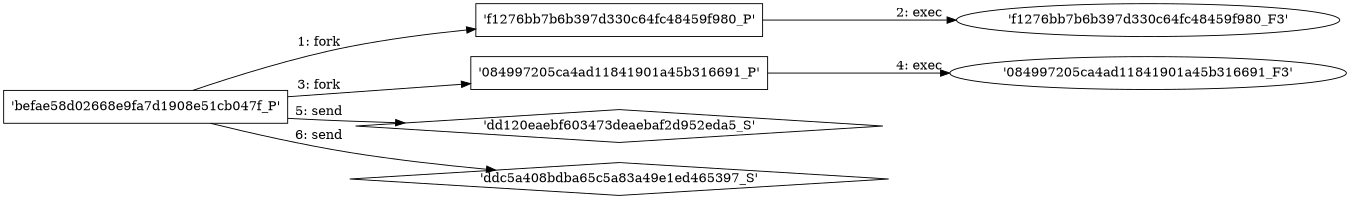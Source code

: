 digraph "D:\Learning\Paper\apt\基于CTI的攻击预警\Dataset\攻击图\ASGfromALLCTI\Threat Source newsletter (Aug. 22).dot" {
rankdir="LR"
size="9"
fixedsize="false"
splines="true"
nodesep=0.3
ranksep=0
fontsize=10
overlap="scalexy"
engine= "neato"
	"'befae58d02668e9fa7d1908e51cb047f_P'" [node_type=Process shape=box]
	"'f1276bb7b6b397d330c64fc48459f980_P'" [node_type=Process shape=box]
	"'befae58d02668e9fa7d1908e51cb047f_P'" -> "'f1276bb7b6b397d330c64fc48459f980_P'" [label="1: fork"]
	"'f1276bb7b6b397d330c64fc48459f980_P'" [node_type=Process shape=box]
	"'f1276bb7b6b397d330c64fc48459f980_F3'" [node_type=File shape=ellipse]
	"'f1276bb7b6b397d330c64fc48459f980_P'" -> "'f1276bb7b6b397d330c64fc48459f980_F3'" [label="2: exec"]
	"'befae58d02668e9fa7d1908e51cb047f_P'" [node_type=Process shape=box]
	"'084997205ca4ad11841901a45b316691_P'" [node_type=Process shape=box]
	"'befae58d02668e9fa7d1908e51cb047f_P'" -> "'084997205ca4ad11841901a45b316691_P'" [label="3: fork"]
	"'084997205ca4ad11841901a45b316691_P'" [node_type=Process shape=box]
	"'084997205ca4ad11841901a45b316691_F3'" [node_type=File shape=ellipse]
	"'084997205ca4ad11841901a45b316691_P'" -> "'084997205ca4ad11841901a45b316691_F3'" [label="4: exec"]
	"'dd120eaebf603473deaebaf2d952eda5_S'" [node_type=Socket shape=diamond]
	"'befae58d02668e9fa7d1908e51cb047f_P'" [node_type=Process shape=box]
	"'befae58d02668e9fa7d1908e51cb047f_P'" -> "'dd120eaebf603473deaebaf2d952eda5_S'" [label="5: send"]
	"'ddc5a408bdba65c5a83a49e1ed465397_S'" [node_type=Socket shape=diamond]
	"'befae58d02668e9fa7d1908e51cb047f_P'" [node_type=Process shape=box]
	"'befae58d02668e9fa7d1908e51cb047f_P'" -> "'ddc5a408bdba65c5a83a49e1ed465397_S'" [label="6: send"]
}
